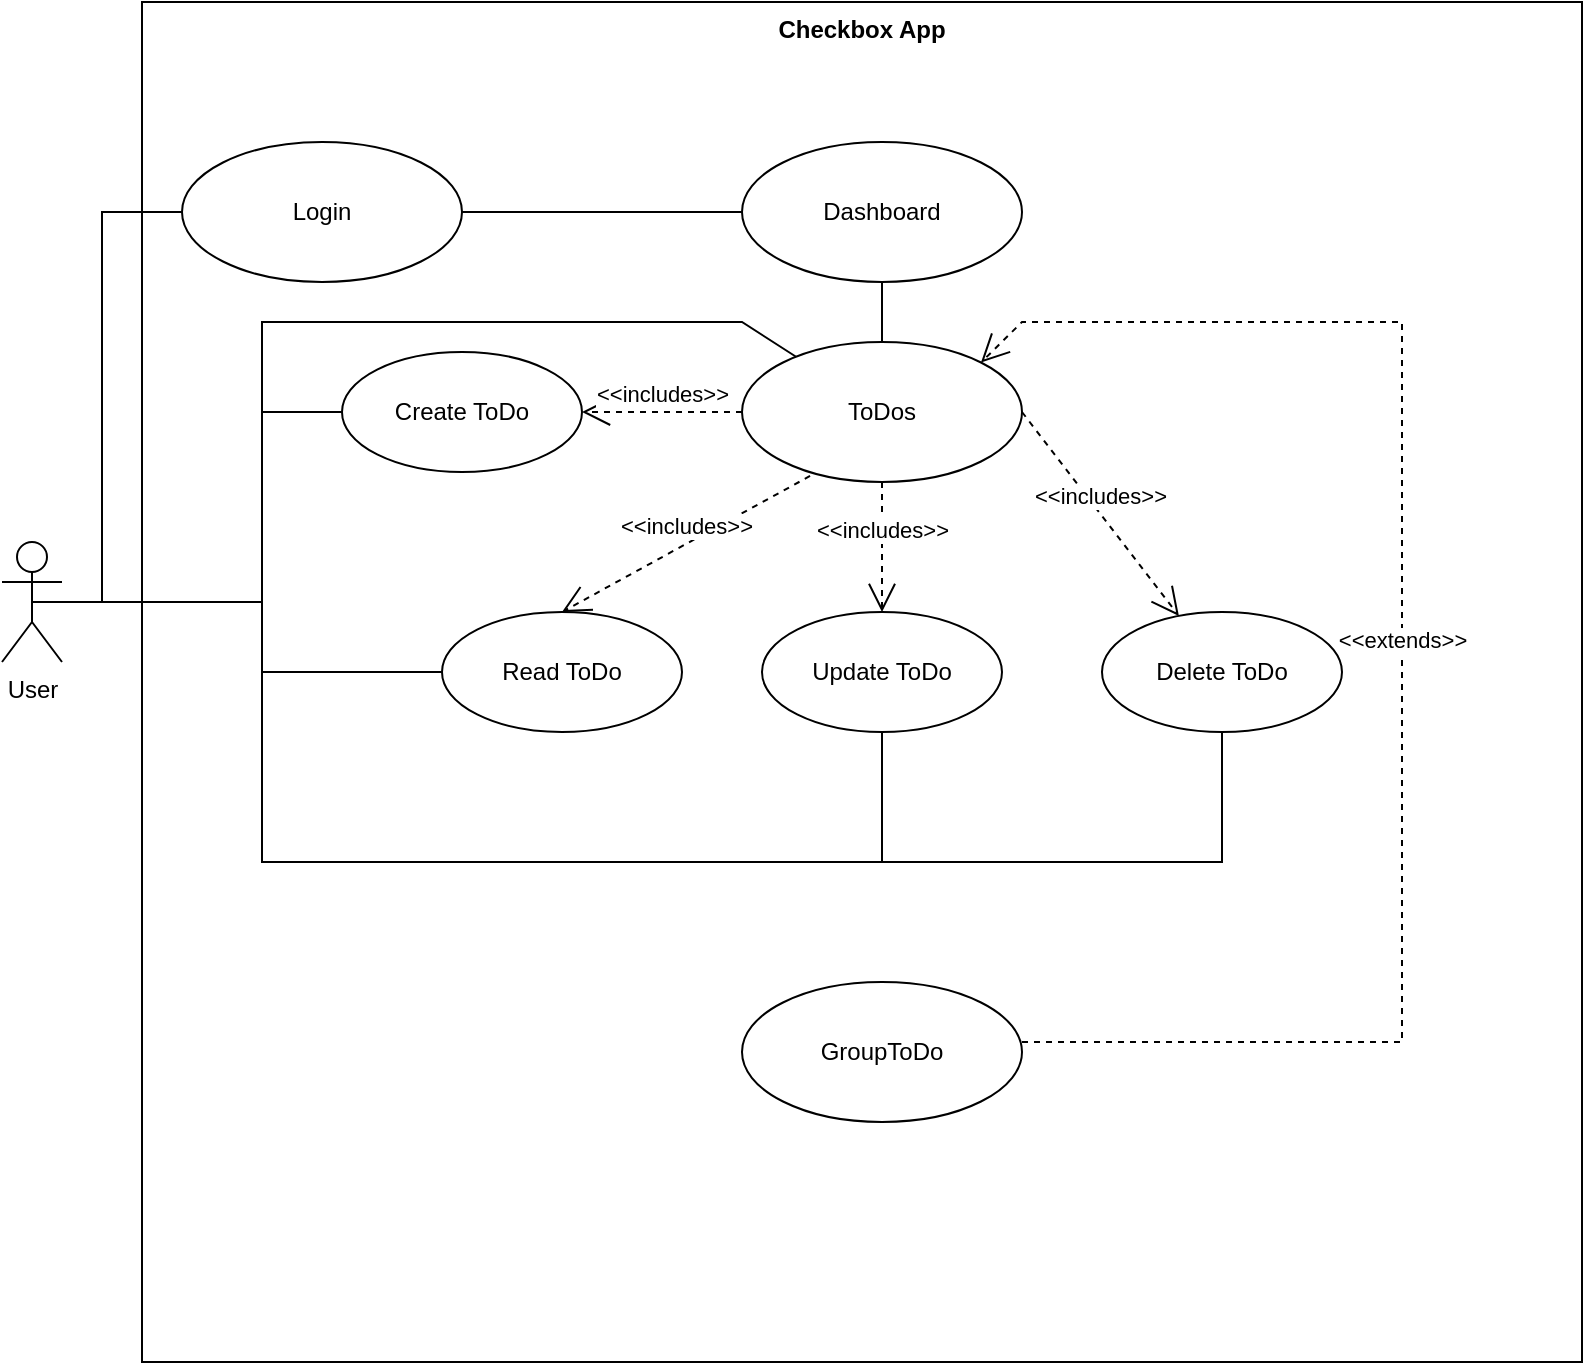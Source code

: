 <mxfile version="21.0.2" type="github">
  <diagram name="Seite-1" id="TJemyQbPq3wl4OqStQ6N">
    <mxGraphModel dx="989" dy="1708" grid="1" gridSize="10" guides="1" tooltips="1" connect="1" arrows="1" fold="1" page="1" pageScale="1" pageWidth="827" pageHeight="1169" math="0" shadow="0">
      <root>
        <mxCell id="0" />
        <mxCell id="1" parent="0" />
        <mxCell id="Yu1B-bsO_HYhuqAgiysn-1" value="User" style="shape=umlActor;verticalLabelPosition=bottom;verticalAlign=top;html=1;outlineConnect=0;" parent="1" vertex="1">
          <mxGeometry x="10" y="260" width="30" height="60" as="geometry" />
        </mxCell>
        <mxCell id="Yu1B-bsO_HYhuqAgiysn-5" value="Checkbox App" style="shape=rect;html=1;verticalAlign=top;fontStyle=1;whiteSpace=wrap;align=center;" parent="1" vertex="1">
          <mxGeometry x="80" y="-10" width="720" height="680" as="geometry" />
        </mxCell>
        <mxCell id="Yu1B-bsO_HYhuqAgiysn-6" value="Login" style="ellipse;whiteSpace=wrap;html=1;" parent="1" vertex="1">
          <mxGeometry x="100" y="60" width="140" height="70" as="geometry" />
        </mxCell>
        <mxCell id="Yu1B-bsO_HYhuqAgiysn-7" value="Dashboard" style="ellipse;whiteSpace=wrap;html=1;" parent="1" vertex="1">
          <mxGeometry x="380" y="60" width="140" height="70" as="geometry" />
        </mxCell>
        <mxCell id="Yu1B-bsO_HYhuqAgiysn-8" value="" style="edgeStyle=none;html=1;endArrow=none;verticalAlign=bottom;rounded=0;entryX=0;entryY=0.5;entryDx=0;entryDy=0;exitX=0.5;exitY=0.5;exitDx=0;exitDy=0;exitPerimeter=0;" parent="1" source="Yu1B-bsO_HYhuqAgiysn-1" target="Yu1B-bsO_HYhuqAgiysn-6" edge="1">
          <mxGeometry width="160" relative="1" as="geometry">
            <mxPoint x="140" y="340" as="sourcePoint" />
            <mxPoint x="300" y="340" as="targetPoint" />
            <Array as="points">
              <mxPoint x="60" y="290" />
              <mxPoint x="60" y="250" />
              <mxPoint x="60" y="170" />
              <mxPoint x="60" y="95" />
            </Array>
          </mxGeometry>
        </mxCell>
        <mxCell id="Yu1B-bsO_HYhuqAgiysn-9" value="" style="edgeStyle=none;html=1;endArrow=none;verticalAlign=bottom;rounded=0;exitX=1;exitY=0.5;exitDx=0;exitDy=0;entryX=0;entryY=0.5;entryDx=0;entryDy=0;" parent="1" source="Yu1B-bsO_HYhuqAgiysn-6" target="Yu1B-bsO_HYhuqAgiysn-7" edge="1">
          <mxGeometry width="160" relative="1" as="geometry">
            <mxPoint x="500" y="340" as="sourcePoint" />
            <mxPoint x="660" y="340" as="targetPoint" />
          </mxGeometry>
        </mxCell>
        <mxCell id="Yu1B-bsO_HYhuqAgiysn-10" value="ToDos" style="ellipse;whiteSpace=wrap;html=1;" parent="1" vertex="1">
          <mxGeometry x="380" y="160" width="140" height="70" as="geometry" />
        </mxCell>
        <mxCell id="Yu1B-bsO_HYhuqAgiysn-11" value="" style="edgeStyle=none;html=1;endArrow=none;verticalAlign=bottom;rounded=0;exitX=0.5;exitY=1;exitDx=0;exitDy=0;entryX=0.5;entryY=0;entryDx=0;entryDy=0;" parent="1" source="Yu1B-bsO_HYhuqAgiysn-7" target="Yu1B-bsO_HYhuqAgiysn-10" edge="1">
          <mxGeometry width="160" relative="1" as="geometry">
            <mxPoint x="500" y="340" as="sourcePoint" />
            <mxPoint x="660" y="340" as="targetPoint" />
          </mxGeometry>
        </mxCell>
        <mxCell id="Yu1B-bsO_HYhuqAgiysn-13" value="Create ToDo" style="ellipse;whiteSpace=wrap;html=1;" parent="1" vertex="1">
          <mxGeometry x="180" y="165" width="120" height="60" as="geometry" />
        </mxCell>
        <mxCell id="Yu1B-bsO_HYhuqAgiysn-14" value="Read ToDo" style="ellipse;whiteSpace=wrap;html=1;" parent="1" vertex="1">
          <mxGeometry x="230" y="295" width="120" height="60" as="geometry" />
        </mxCell>
        <mxCell id="Yu1B-bsO_HYhuqAgiysn-15" value="Update ToDo" style="ellipse;whiteSpace=wrap;html=1;" parent="1" vertex="1">
          <mxGeometry x="390" y="295" width="120" height="60" as="geometry" />
        </mxCell>
        <mxCell id="Yu1B-bsO_HYhuqAgiysn-16" value="Delete ToDo" style="ellipse;whiteSpace=wrap;html=1;" parent="1" vertex="1">
          <mxGeometry x="560" y="295" width="120" height="60" as="geometry" />
        </mxCell>
        <mxCell id="Yu1B-bsO_HYhuqAgiysn-17" value="&amp;lt;&amp;lt;includes&amp;gt;&amp;gt;" style="edgeStyle=none;html=1;endArrow=open;endFill=0;endSize=12;verticalAlign=bottom;rounded=0;exitX=0;exitY=0.5;exitDx=0;exitDy=0;dashed=1;" parent="1" source="Yu1B-bsO_HYhuqAgiysn-10" target="Yu1B-bsO_HYhuqAgiysn-13" edge="1">
          <mxGeometry width="160" relative="1" as="geometry">
            <mxPoint x="500" y="340" as="sourcePoint" />
            <mxPoint x="660" y="340" as="targetPoint" />
          </mxGeometry>
        </mxCell>
        <mxCell id="Yu1B-bsO_HYhuqAgiysn-18" value="&amp;lt;&amp;lt;includes&amp;gt;&amp;gt;" style="edgeStyle=none;html=1;endArrow=open;endFill=0;endSize=12;verticalAlign=bottom;rounded=0;exitX=0.243;exitY=0.957;exitDx=0;exitDy=0;dashed=1;exitPerimeter=0;entryX=0.5;entryY=0;entryDx=0;entryDy=0;" parent="1" source="Yu1B-bsO_HYhuqAgiysn-10" target="Yu1B-bsO_HYhuqAgiysn-14" edge="1">
          <mxGeometry width="160" relative="1" as="geometry">
            <mxPoint x="411" y="243" as="sourcePoint" />
            <mxPoint x="329" y="287" as="targetPoint" />
          </mxGeometry>
        </mxCell>
        <mxCell id="Yu1B-bsO_HYhuqAgiysn-19" value="&amp;lt;&amp;lt;includes&amp;gt;&amp;gt;" style="edgeStyle=none;html=1;endArrow=open;endFill=0;endSize=12;verticalAlign=bottom;rounded=0;exitX=0.5;exitY=1;exitDx=0;exitDy=0;dashed=1;entryX=0.5;entryY=0;entryDx=0;entryDy=0;" parent="1" source="Yu1B-bsO_HYhuqAgiysn-10" target="Yu1B-bsO_HYhuqAgiysn-15" edge="1">
          <mxGeometry width="160" relative="1" as="geometry">
            <mxPoint x="562" y="260" as="sourcePoint" />
            <mxPoint x="480" y="304" as="targetPoint" />
          </mxGeometry>
        </mxCell>
        <mxCell id="Yu1B-bsO_HYhuqAgiysn-20" value="&amp;lt;&amp;lt;includes&amp;gt;&amp;gt;" style="edgeStyle=none;html=1;endArrow=open;endFill=0;endSize=12;verticalAlign=bottom;rounded=0;exitX=1;exitY=0.5;exitDx=0;exitDy=0;dashed=1;" parent="1" source="Yu1B-bsO_HYhuqAgiysn-10" target="Yu1B-bsO_HYhuqAgiysn-16" edge="1">
          <mxGeometry x="-0.005" width="160" relative="1" as="geometry">
            <mxPoint x="410" y="225" as="sourcePoint" />
            <mxPoint x="328" y="269" as="targetPoint" />
            <mxPoint as="offset" />
          </mxGeometry>
        </mxCell>
        <mxCell id="Yu1B-bsO_HYhuqAgiysn-21" value="" style="edgeStyle=none;html=1;endArrow=none;verticalAlign=bottom;rounded=0;exitX=1;exitY=0.5;exitDx=0;exitDy=0;entryX=0;entryY=0.5;entryDx=0;entryDy=0;" parent="1" target="Yu1B-bsO_HYhuqAgiysn-13" edge="1">
          <mxGeometry width="160" relative="1" as="geometry">
            <mxPoint x="60" y="290" as="sourcePoint" />
            <mxPoint x="200" y="290" as="targetPoint" />
            <Array as="points">
              <mxPoint x="140" y="290" />
              <mxPoint x="140" y="195" />
            </Array>
          </mxGeometry>
        </mxCell>
        <mxCell id="AKb8ZhRn32Vqat9RDE_g-1" value="" style="edgeStyle=none;html=1;endArrow=none;verticalAlign=bottom;rounded=0;entryX=0;entryY=0.5;entryDx=0;entryDy=0;" edge="1" parent="1" target="Yu1B-bsO_HYhuqAgiysn-14">
          <mxGeometry width="160" relative="1" as="geometry">
            <mxPoint x="140" y="290" as="sourcePoint" />
            <mxPoint x="300" y="290" as="targetPoint" />
            <Array as="points">
              <mxPoint x="140" y="325" />
            </Array>
          </mxGeometry>
        </mxCell>
        <mxCell id="AKb8ZhRn32Vqat9RDE_g-2" value="" style="edgeStyle=none;html=1;endArrow=none;verticalAlign=bottom;rounded=0;entryX=0.5;entryY=1;entryDx=0;entryDy=0;" edge="1" parent="1" target="Yu1B-bsO_HYhuqAgiysn-15">
          <mxGeometry width="160" relative="1" as="geometry">
            <mxPoint x="140" y="320" as="sourcePoint" />
            <mxPoint x="330" y="390" as="targetPoint" />
            <Array as="points">
              <mxPoint x="140" y="420" />
              <mxPoint x="450" y="420" />
            </Array>
          </mxGeometry>
        </mxCell>
        <mxCell id="AKb8ZhRn32Vqat9RDE_g-4" value="" style="edgeStyle=none;html=1;endArrow=none;verticalAlign=bottom;rounded=0;entryX=0.5;entryY=1;entryDx=0;entryDy=0;" edge="1" parent="1" target="Yu1B-bsO_HYhuqAgiysn-16">
          <mxGeometry width="160" relative="1" as="geometry">
            <mxPoint x="450" y="420" as="sourcePoint" />
            <mxPoint x="610" y="420" as="targetPoint" />
            <Array as="points">
              <mxPoint x="620" y="420" />
            </Array>
          </mxGeometry>
        </mxCell>
        <mxCell id="AKb8ZhRn32Vqat9RDE_g-5" value="" style="edgeStyle=none;html=1;endArrow=none;verticalAlign=bottom;rounded=0;" edge="1" parent="1" target="Yu1B-bsO_HYhuqAgiysn-10">
          <mxGeometry width="160" relative="1" as="geometry">
            <mxPoint x="140" y="200" as="sourcePoint" />
            <mxPoint x="360" y="140" as="targetPoint" />
            <Array as="points">
              <mxPoint x="140" y="150" />
              <mxPoint x="380" y="150" />
            </Array>
          </mxGeometry>
        </mxCell>
        <mxCell id="AKb8ZhRn32Vqat9RDE_g-6" value="GroupToDo" style="ellipse;whiteSpace=wrap;html=1;" vertex="1" parent="1">
          <mxGeometry x="380" y="480" width="140" height="70" as="geometry" />
        </mxCell>
        <mxCell id="AKb8ZhRn32Vqat9RDE_g-7" value="&amp;lt;&amp;lt;extends&amp;gt;&amp;gt;" style="edgeStyle=none;html=1;endArrow=open;endFill=0;endSize=12;verticalAlign=bottom;rounded=0;exitX=1;exitY=0.5;exitDx=0;exitDy=0;dashed=1;entryX=1;entryY=0;entryDx=0;entryDy=0;" edge="1" parent="1" target="Yu1B-bsO_HYhuqAgiysn-10">
          <mxGeometry x="-0.005" width="160" relative="1" as="geometry">
            <mxPoint x="520" y="510" as="sourcePoint" />
            <mxPoint x="598" y="612" as="targetPoint" />
            <mxPoint as="offset" />
            <Array as="points">
              <mxPoint x="710" y="510" />
              <mxPoint x="710" y="150" />
              <mxPoint x="520" y="150" />
            </Array>
          </mxGeometry>
        </mxCell>
      </root>
    </mxGraphModel>
  </diagram>
</mxfile>
